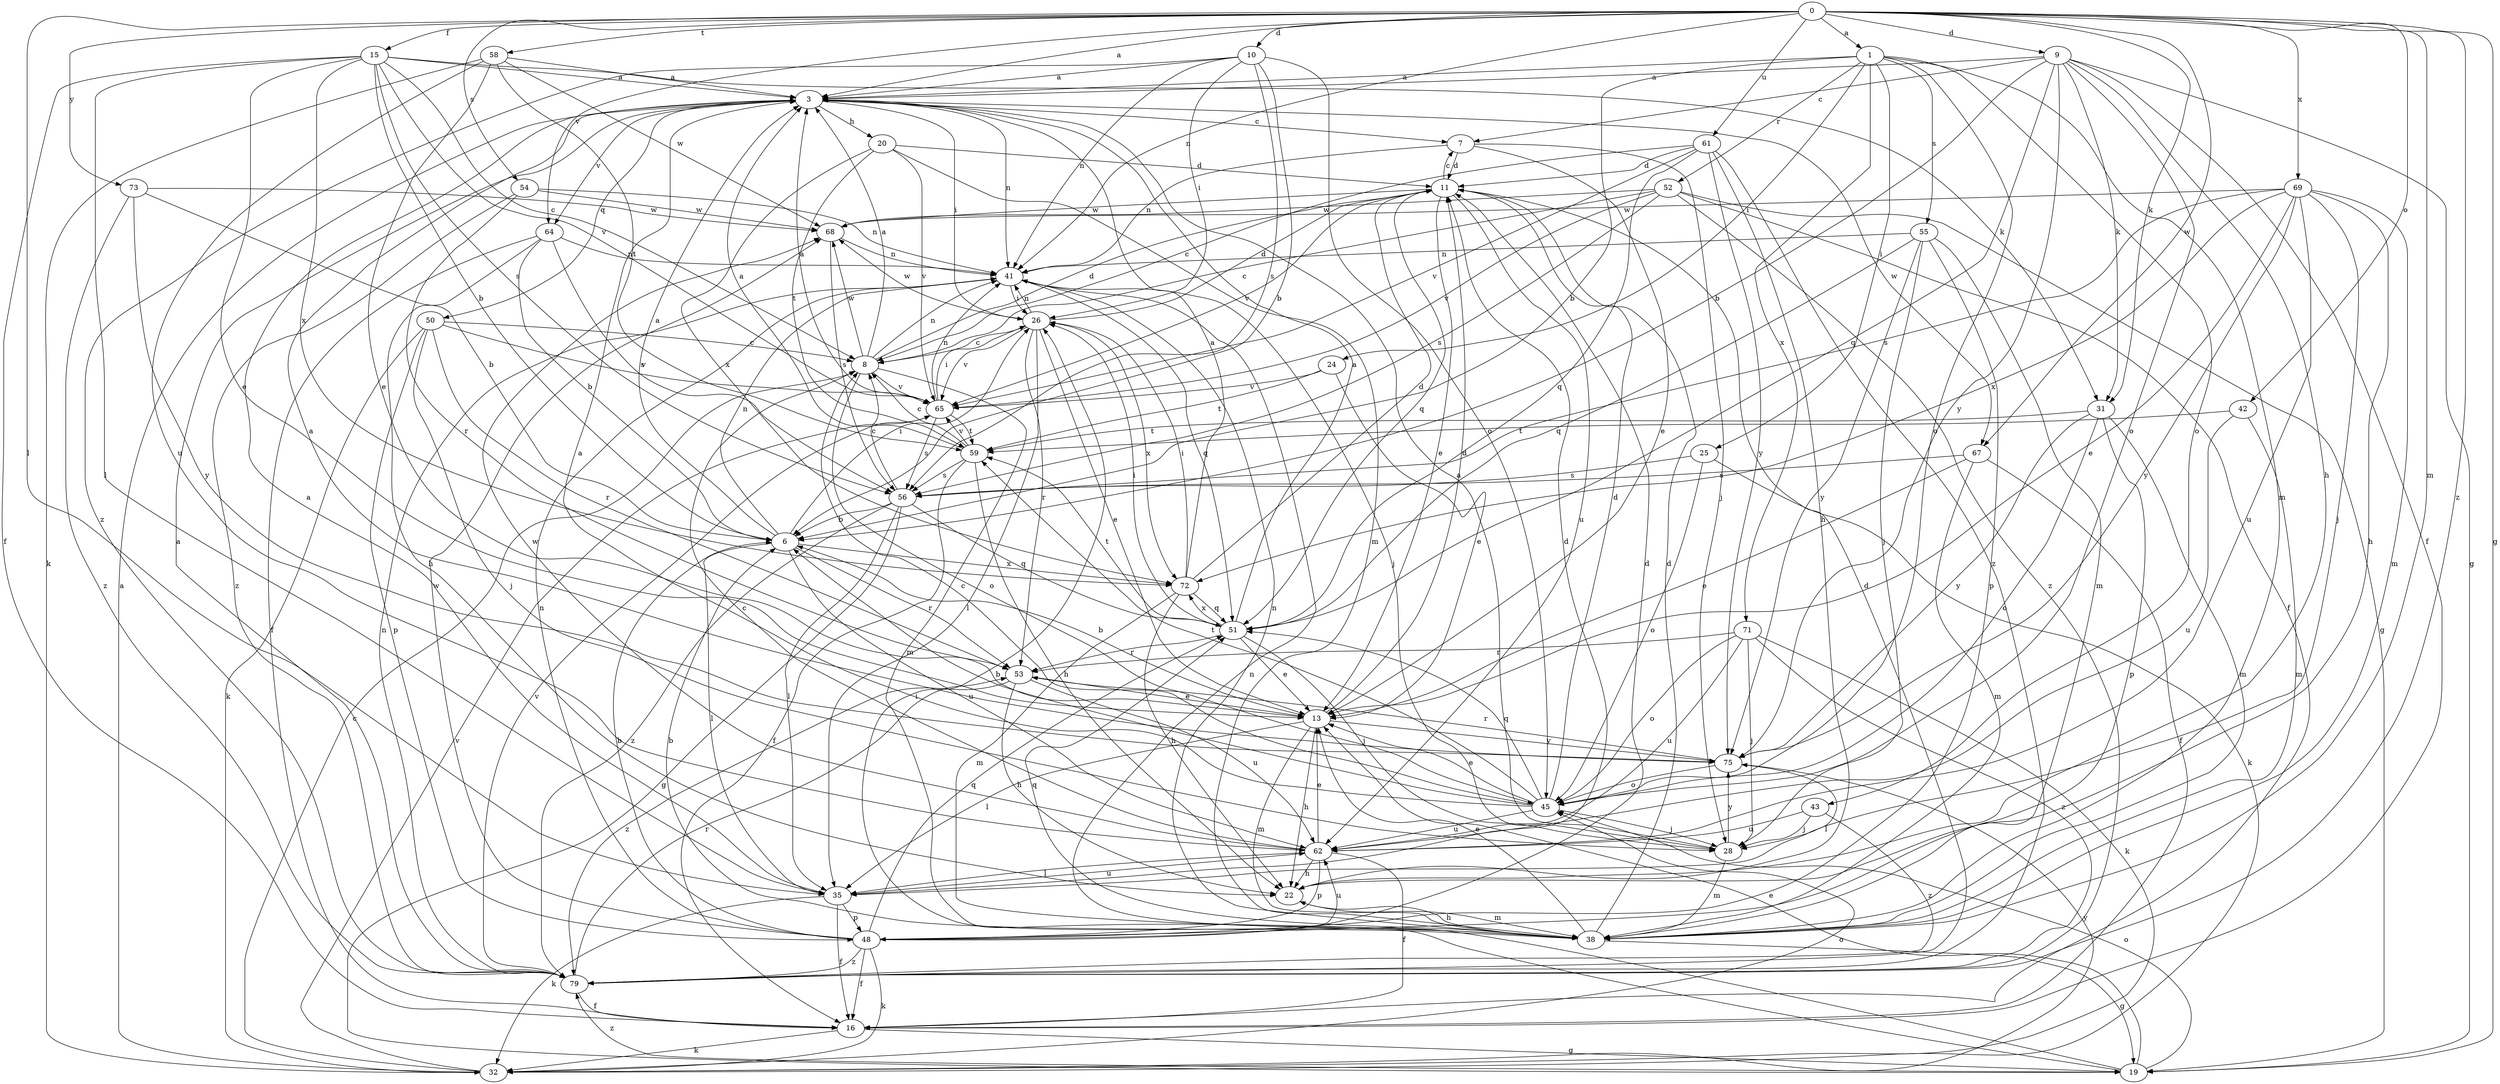 strict digraph  {
0;
1;
3;
6;
7;
8;
9;
10;
11;
13;
15;
16;
19;
20;
22;
24;
25;
26;
28;
31;
32;
35;
38;
41;
42;
43;
45;
48;
50;
51;
52;
53;
54;
55;
56;
58;
59;
61;
62;
64;
65;
67;
68;
69;
71;
72;
73;
75;
79;
0 -> 1  [label=a];
0 -> 3  [label=a];
0 -> 9  [label=d];
0 -> 10  [label=d];
0 -> 15  [label=f];
0 -> 19  [label=g];
0 -> 31  [label=k];
0 -> 35  [label=l];
0 -> 38  [label=m];
0 -> 41  [label=n];
0 -> 42  [label=o];
0 -> 54  [label=s];
0 -> 58  [label=t];
0 -> 61  [label=u];
0 -> 64  [label=v];
0 -> 67  [label=w];
0 -> 69  [label=x];
0 -> 73  [label=y];
0 -> 79  [label=z];
1 -> 3  [label=a];
1 -> 6  [label=b];
1 -> 24  [label=i];
1 -> 25  [label=i];
1 -> 38  [label=m];
1 -> 43  [label=o];
1 -> 45  [label=o];
1 -> 52  [label=r];
1 -> 55  [label=s];
1 -> 71  [label=x];
3 -> 7  [label=c];
3 -> 20  [label=h];
3 -> 26  [label=i];
3 -> 41  [label=n];
3 -> 50  [label=q];
3 -> 64  [label=v];
3 -> 67  [label=w];
6 -> 3  [label=a];
6 -> 26  [label=i];
6 -> 35  [label=l];
6 -> 41  [label=n];
6 -> 53  [label=r];
6 -> 62  [label=u];
6 -> 72  [label=x];
7 -> 11  [label=d];
7 -> 13  [label=e];
7 -> 28  [label=j];
7 -> 41  [label=n];
8 -> 3  [label=a];
8 -> 11  [label=d];
8 -> 38  [label=m];
8 -> 41  [label=n];
8 -> 45  [label=o];
8 -> 65  [label=v];
8 -> 68  [label=w];
9 -> 3  [label=a];
9 -> 6  [label=b];
9 -> 7  [label=c];
9 -> 16  [label=f];
9 -> 19  [label=g];
9 -> 22  [label=h];
9 -> 31  [label=k];
9 -> 45  [label=o];
9 -> 51  [label=q];
9 -> 75  [label=y];
10 -> 3  [label=a];
10 -> 6  [label=b];
10 -> 26  [label=i];
10 -> 41  [label=n];
10 -> 45  [label=o];
10 -> 56  [label=s];
10 -> 79  [label=z];
11 -> 7  [label=c];
11 -> 13  [label=e];
11 -> 51  [label=q];
11 -> 62  [label=u];
11 -> 65  [label=v];
11 -> 68  [label=w];
13 -> 6  [label=b];
13 -> 11  [label=d];
13 -> 22  [label=h];
13 -> 35  [label=l];
13 -> 38  [label=m];
13 -> 75  [label=y];
15 -> 3  [label=a];
15 -> 6  [label=b];
15 -> 8  [label=c];
15 -> 13  [label=e];
15 -> 16  [label=f];
15 -> 31  [label=k];
15 -> 35  [label=l];
15 -> 56  [label=s];
15 -> 65  [label=v];
15 -> 72  [label=x];
16 -> 19  [label=g];
16 -> 32  [label=k];
19 -> 13  [label=e];
19 -> 26  [label=i];
19 -> 41  [label=n];
19 -> 45  [label=o];
19 -> 79  [label=z];
20 -> 11  [label=d];
20 -> 38  [label=m];
20 -> 59  [label=t];
20 -> 65  [label=v];
20 -> 72  [label=x];
22 -> 38  [label=m];
24 -> 13  [label=e];
24 -> 59  [label=t];
24 -> 65  [label=v];
25 -> 32  [label=k];
25 -> 45  [label=o];
25 -> 56  [label=s];
26 -> 8  [label=c];
26 -> 11  [label=d];
26 -> 13  [label=e];
26 -> 35  [label=l];
26 -> 41  [label=n];
26 -> 53  [label=r];
26 -> 65  [label=v];
26 -> 68  [label=w];
26 -> 72  [label=x];
28 -> 3  [label=a];
28 -> 38  [label=m];
28 -> 75  [label=y];
31 -> 38  [label=m];
31 -> 45  [label=o];
31 -> 48  [label=p];
31 -> 59  [label=t];
31 -> 75  [label=y];
32 -> 3  [label=a];
32 -> 8  [label=c];
32 -> 45  [label=o];
32 -> 65  [label=v];
32 -> 75  [label=y];
35 -> 3  [label=a];
35 -> 11  [label=d];
35 -> 16  [label=f];
35 -> 32  [label=k];
35 -> 48  [label=p];
35 -> 62  [label=u];
38 -> 6  [label=b];
38 -> 11  [label=d];
38 -> 13  [label=e];
38 -> 19  [label=g];
38 -> 22  [label=h];
38 -> 41  [label=n];
38 -> 51  [label=q];
41 -> 26  [label=i];
41 -> 28  [label=j];
41 -> 51  [label=q];
42 -> 38  [label=m];
42 -> 59  [label=t];
42 -> 62  [label=u];
43 -> 28  [label=j];
43 -> 62  [label=u];
43 -> 79  [label=z];
45 -> 3  [label=a];
45 -> 6  [label=b];
45 -> 8  [label=c];
45 -> 11  [label=d];
45 -> 13  [label=e];
45 -> 28  [label=j];
45 -> 51  [label=q];
45 -> 59  [label=t];
45 -> 62  [label=u];
48 -> 6  [label=b];
48 -> 11  [label=d];
48 -> 16  [label=f];
48 -> 32  [label=k];
48 -> 41  [label=n];
48 -> 51  [label=q];
48 -> 62  [label=u];
48 -> 68  [label=w];
48 -> 79  [label=z];
50 -> 8  [label=c];
50 -> 28  [label=j];
50 -> 32  [label=k];
50 -> 48  [label=p];
50 -> 53  [label=r];
50 -> 65  [label=v];
51 -> 3  [label=a];
51 -> 13  [label=e];
51 -> 26  [label=i];
51 -> 28  [label=j];
51 -> 53  [label=r];
51 -> 59  [label=t];
51 -> 72  [label=x];
52 -> 8  [label=c];
52 -> 16  [label=f];
52 -> 19  [label=g];
52 -> 56  [label=s];
52 -> 65  [label=v];
52 -> 68  [label=w];
52 -> 79  [label=z];
53 -> 13  [label=e];
53 -> 22  [label=h];
53 -> 62  [label=u];
53 -> 79  [label=z];
54 -> 41  [label=n];
54 -> 53  [label=r];
54 -> 68  [label=w];
54 -> 79  [label=z];
55 -> 28  [label=j];
55 -> 38  [label=m];
55 -> 41  [label=n];
55 -> 48  [label=p];
55 -> 51  [label=q];
55 -> 75  [label=y];
56 -> 6  [label=b];
56 -> 8  [label=c];
56 -> 19  [label=g];
56 -> 35  [label=l];
56 -> 51  [label=q];
56 -> 79  [label=z];
58 -> 3  [label=a];
58 -> 13  [label=e];
58 -> 32  [label=k];
58 -> 59  [label=t];
58 -> 62  [label=u];
58 -> 68  [label=w];
59 -> 3  [label=a];
59 -> 8  [label=c];
59 -> 16  [label=f];
59 -> 22  [label=h];
59 -> 56  [label=s];
59 -> 65  [label=v];
61 -> 8  [label=c];
61 -> 11  [label=d];
61 -> 22  [label=h];
61 -> 51  [label=q];
61 -> 65  [label=v];
61 -> 75  [label=y];
61 -> 79  [label=z];
62 -> 8  [label=c];
62 -> 13  [label=e];
62 -> 16  [label=f];
62 -> 22  [label=h];
62 -> 35  [label=l];
62 -> 48  [label=p];
62 -> 68  [label=w];
64 -> 6  [label=b];
64 -> 16  [label=f];
64 -> 22  [label=h];
64 -> 41  [label=n];
64 -> 56  [label=s];
65 -> 3  [label=a];
65 -> 26  [label=i];
65 -> 41  [label=n];
65 -> 56  [label=s];
65 -> 59  [label=t];
67 -> 13  [label=e];
67 -> 16  [label=f];
67 -> 38  [label=m];
67 -> 56  [label=s];
68 -> 41  [label=n];
68 -> 56  [label=s];
69 -> 13  [label=e];
69 -> 22  [label=h];
69 -> 28  [label=j];
69 -> 38  [label=m];
69 -> 56  [label=s];
69 -> 62  [label=u];
69 -> 68  [label=w];
69 -> 72  [label=x];
69 -> 75  [label=y];
71 -> 28  [label=j];
71 -> 32  [label=k];
71 -> 45  [label=o];
71 -> 53  [label=r];
71 -> 62  [label=u];
71 -> 79  [label=z];
72 -> 3  [label=a];
72 -> 11  [label=d];
72 -> 22  [label=h];
72 -> 26  [label=i];
72 -> 38  [label=m];
72 -> 51  [label=q];
73 -> 6  [label=b];
73 -> 68  [label=w];
73 -> 75  [label=y];
73 -> 79  [label=z];
75 -> 3  [label=a];
75 -> 35  [label=l];
75 -> 45  [label=o];
75 -> 53  [label=r];
79 -> 3  [label=a];
79 -> 11  [label=d];
79 -> 16  [label=f];
79 -> 41  [label=n];
79 -> 53  [label=r];
79 -> 65  [label=v];
}
